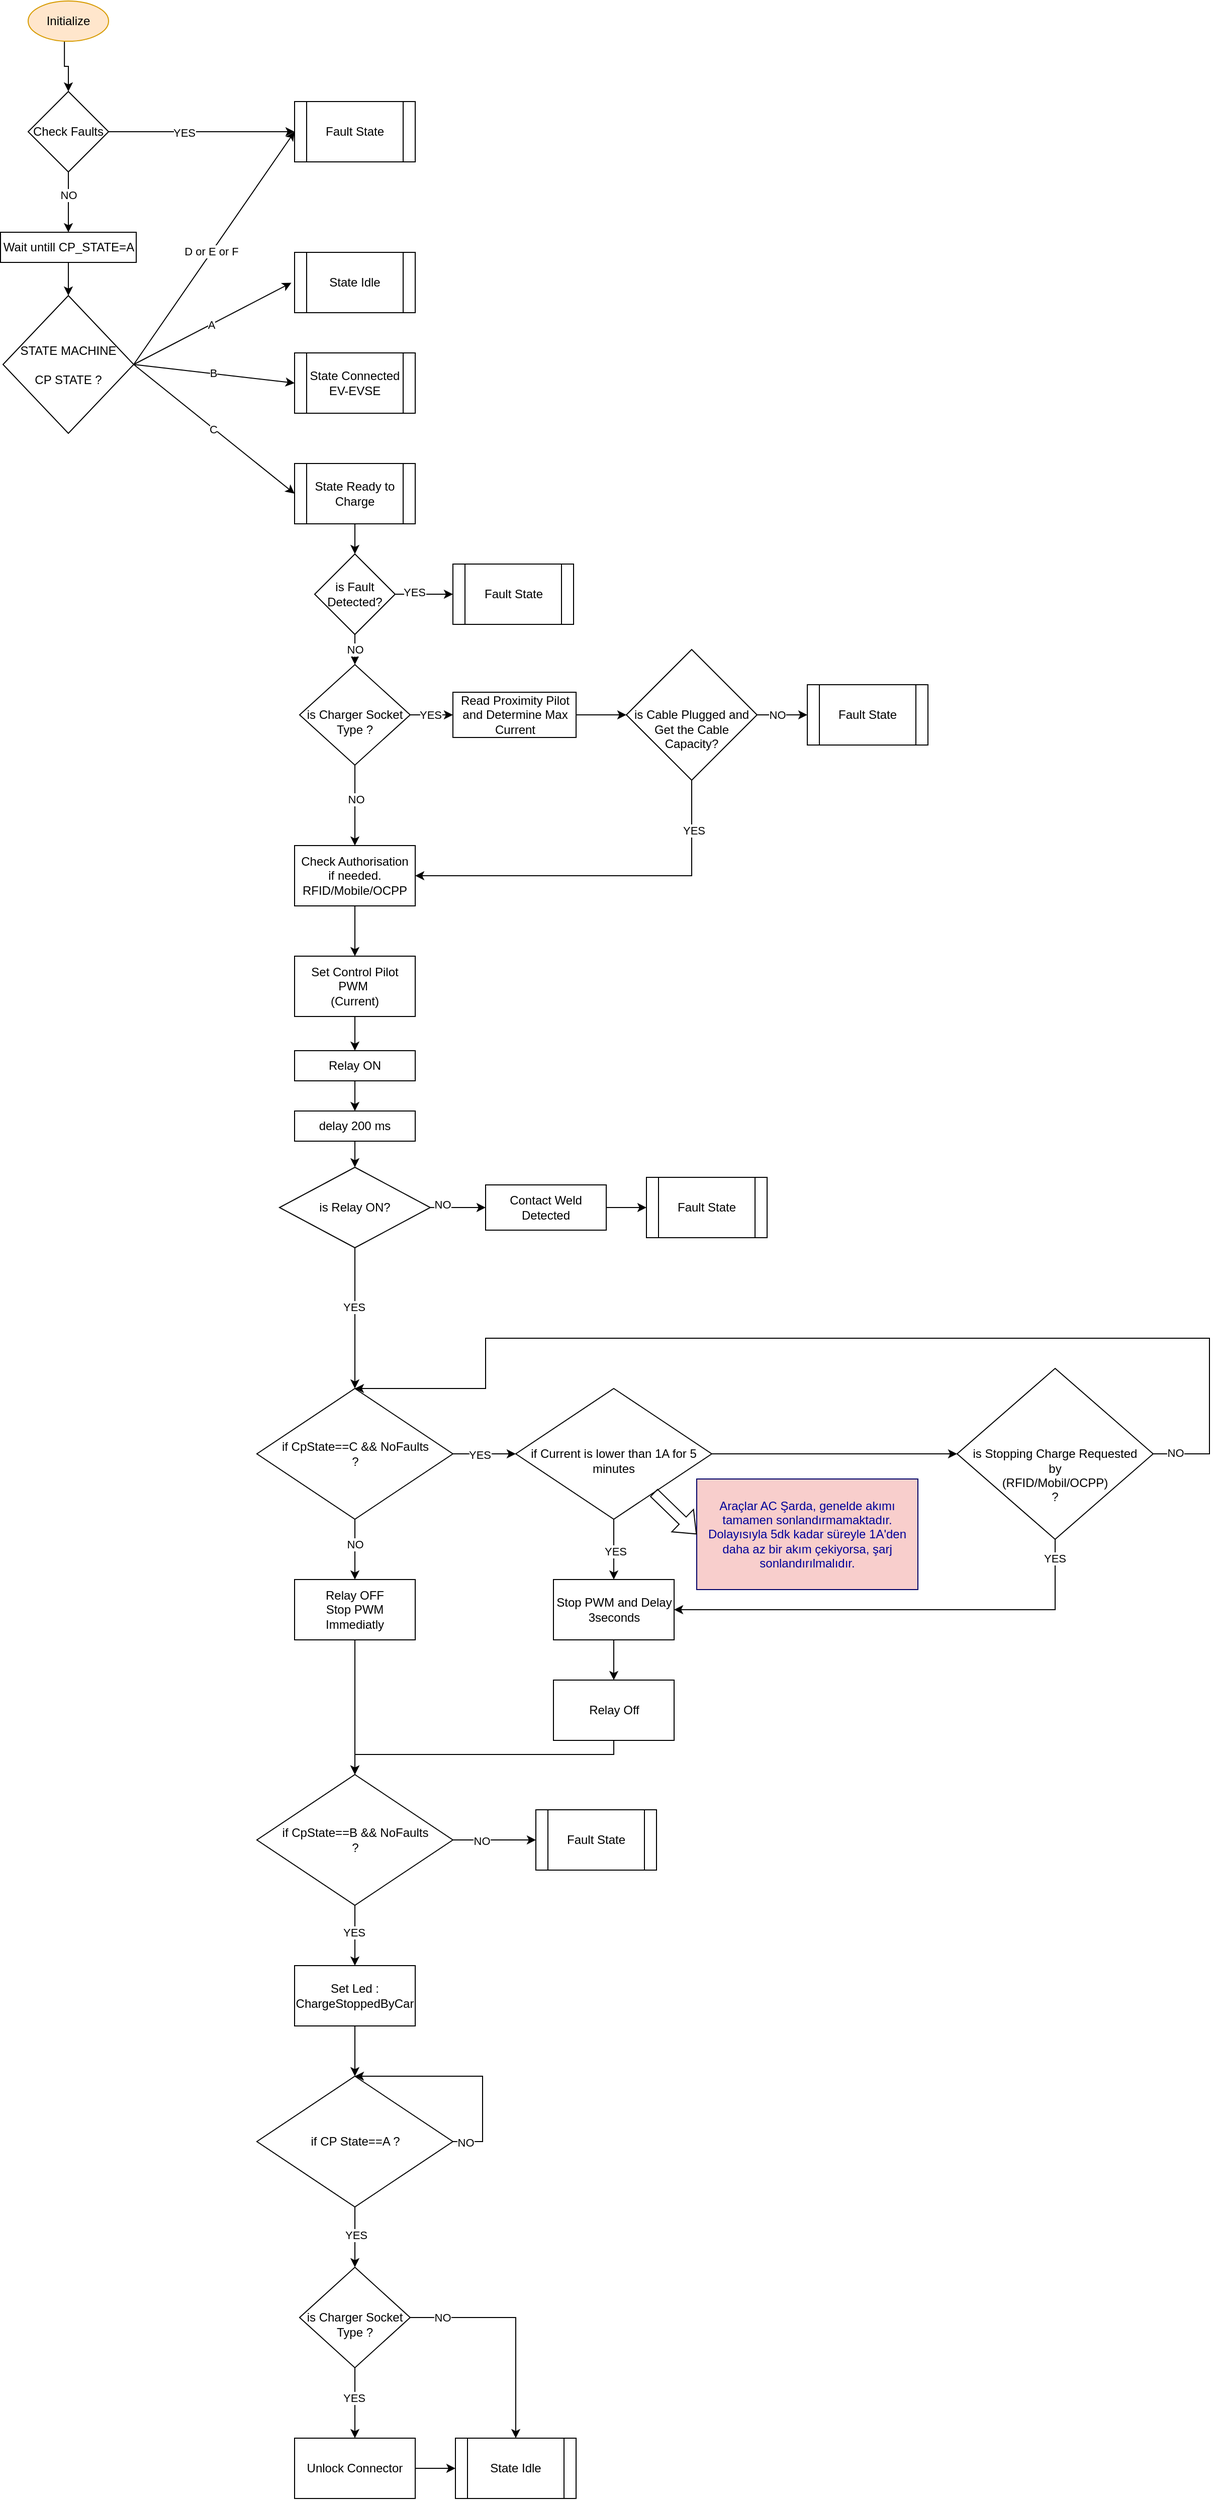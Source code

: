 <mxfile version="22.1.2" type="device">
  <diagram name="Page-1" id="e7e014a7-5840-1c2e-5031-d8a46d1fe8dd">
    <mxGraphModel dx="4727" dy="2760" grid="1" gridSize="10" guides="1" tooltips="1" connect="1" arrows="1" fold="1" page="1" pageScale="1" pageWidth="1169" pageHeight="826" background="none" math="0" shadow="0">
      <root>
        <mxCell id="0" />
        <mxCell id="1" parent="0" />
        <mxCell id="eojrtEOIy8Yx_9oJjPUe-49" style="edgeStyle=orthogonalEdgeStyle;rounded=0;orthogonalLoop=1;jettySize=auto;html=1;exitX=0.451;exitY=0.993;exitDx=0;exitDy=0;entryX=0.5;entryY=0;entryDx=0;entryDy=0;exitPerimeter=0;" parent="1" source="eojrtEOIy8Yx_9oJjPUe-69" target="eojrtEOIy8Yx_9oJjPUe-46" edge="1">
          <mxGeometry relative="1" as="geometry">
            <mxPoint x="285" y="90" as="sourcePoint" />
          </mxGeometry>
        </mxCell>
        <mxCell id="eojrtEOIy8Yx_9oJjPUe-44" value="State Idle" style="shape=process;whiteSpace=wrap;html=1;backgroundOutline=1;" parent="1" vertex="1">
          <mxGeometry x="510" y="290" width="120" height="60" as="geometry" />
        </mxCell>
        <mxCell id="eojrtEOIy8Yx_9oJjPUe-46" value="Check Faults" style="rhombus;whiteSpace=wrap;html=1;" parent="1" vertex="1">
          <mxGeometry x="245" y="130" width="80" height="80" as="geometry" />
        </mxCell>
        <mxCell id="eojrtEOIy8Yx_9oJjPUe-50" value="Fault State" style="shape=process;whiteSpace=wrap;html=1;backgroundOutline=1;" parent="1" vertex="1">
          <mxGeometry x="510" y="140" width="120" height="60" as="geometry" />
        </mxCell>
        <mxCell id="eojrtEOIy8Yx_9oJjPUe-51" value="" style="endArrow=classic;html=1;rounded=0;exitX=1;exitY=0.5;exitDx=0;exitDy=0;entryX=0;entryY=0.5;entryDx=0;entryDy=0;" parent="1" source="eojrtEOIy8Yx_9oJjPUe-46" target="eojrtEOIy8Yx_9oJjPUe-50" edge="1">
          <mxGeometry width="50" height="50" relative="1" as="geometry">
            <mxPoint x="450" y="210" as="sourcePoint" />
            <mxPoint x="500" y="160" as="targetPoint" />
          </mxGeometry>
        </mxCell>
        <mxCell id="eojrtEOIy8Yx_9oJjPUe-52" value="YES" style="edgeLabel;html=1;align=center;verticalAlign=middle;resizable=0;points=[];" parent="eojrtEOIy8Yx_9oJjPUe-51" vertex="1" connectable="0">
          <mxGeometry x="-0.191" y="-1" relative="1" as="geometry">
            <mxPoint as="offset" />
          </mxGeometry>
        </mxCell>
        <mxCell id="eojrtEOIy8Yx_9oJjPUe-53" value="STATE MACHINE&lt;br&gt;&lt;br&gt;CP STATE ?" style="rhombus;whiteSpace=wrap;html=1;" parent="1" vertex="1">
          <mxGeometry x="220" y="333" width="130" height="137" as="geometry" />
        </mxCell>
        <mxCell id="eojrtEOIy8Yx_9oJjPUe-54" value="" style="endArrow=classic;html=1;rounded=0;exitX=0.5;exitY=1;exitDx=0;exitDy=0;entryX=0.5;entryY=0;entryDx=0;entryDy=0;" parent="1" source="eojrtEOIy8Yx_9oJjPUe-46" target="eojrtEOIy8Yx_9oJjPUe-57" edge="1">
          <mxGeometry width="50" height="50" relative="1" as="geometry">
            <mxPoint x="430" y="210" as="sourcePoint" />
            <mxPoint x="480" y="160" as="targetPoint" />
          </mxGeometry>
        </mxCell>
        <mxCell id="eojrtEOIy8Yx_9oJjPUe-70" value="NO" style="edgeLabel;html=1;align=center;verticalAlign=middle;resizable=0;points=[];" parent="eojrtEOIy8Yx_9oJjPUe-54" vertex="1" connectable="0">
          <mxGeometry x="-0.23" relative="1" as="geometry">
            <mxPoint as="offset" />
          </mxGeometry>
        </mxCell>
        <mxCell id="eojrtEOIy8Yx_9oJjPUe-55" value="State Connected&lt;br&gt;EV-EVSE" style="shape=process;whiteSpace=wrap;html=1;backgroundOutline=1;" parent="1" vertex="1">
          <mxGeometry x="510" y="390" width="120" height="60" as="geometry" />
        </mxCell>
        <mxCell id="eojrtEOIy8Yx_9oJjPUe-57" value="Wait untill CP_STATE=A" style="rounded=0;whiteSpace=wrap;html=1;" parent="1" vertex="1">
          <mxGeometry x="217.5" y="270" width="135" height="30" as="geometry" />
        </mxCell>
        <mxCell id="eojrtEOIy8Yx_9oJjPUe-58" value="" style="endArrow=classic;html=1;rounded=0;entryX=0.5;entryY=0;entryDx=0;entryDy=0;exitX=0.5;exitY=1;exitDx=0;exitDy=0;" parent="1" source="eojrtEOIy8Yx_9oJjPUe-57" target="eojrtEOIy8Yx_9oJjPUe-53" edge="1">
          <mxGeometry width="50" height="50" relative="1" as="geometry">
            <mxPoint x="200" y="380" as="sourcePoint" />
            <mxPoint x="250" y="330" as="targetPoint" />
          </mxGeometry>
        </mxCell>
        <mxCell id="eojrtEOIy8Yx_9oJjPUe-59" value="" style="endArrow=classic;html=1;rounded=0;exitX=1;exitY=0.5;exitDx=0;exitDy=0;entryX=-0.027;entryY=0.505;entryDx=0;entryDy=0;entryPerimeter=0;" parent="1" source="eojrtEOIy8Yx_9oJjPUe-53" target="eojrtEOIy8Yx_9oJjPUe-44" edge="1">
          <mxGeometry width="50" height="50" relative="1" as="geometry">
            <mxPoint x="430" y="440" as="sourcePoint" />
            <mxPoint x="480" y="390" as="targetPoint" />
          </mxGeometry>
        </mxCell>
        <mxCell id="eojrtEOIy8Yx_9oJjPUe-60" value="A" style="edgeLabel;html=1;align=center;verticalAlign=middle;resizable=0;points=[];" parent="eojrtEOIy8Yx_9oJjPUe-59" vertex="1" connectable="0">
          <mxGeometry x="-0.025" relative="1" as="geometry">
            <mxPoint as="offset" />
          </mxGeometry>
        </mxCell>
        <mxCell id="eojrtEOIy8Yx_9oJjPUe-61" value="" style="endArrow=classic;html=1;rounded=0;exitX=1;exitY=0.5;exitDx=0;exitDy=0;entryX=0;entryY=0.5;entryDx=0;entryDy=0;" parent="1" source="eojrtEOIy8Yx_9oJjPUe-53" target="eojrtEOIy8Yx_9oJjPUe-55" edge="1">
          <mxGeometry width="50" height="50" relative="1" as="geometry">
            <mxPoint x="430" y="440" as="sourcePoint" />
            <mxPoint x="480" y="390" as="targetPoint" />
          </mxGeometry>
        </mxCell>
        <mxCell id="eojrtEOIy8Yx_9oJjPUe-62" value="B" style="edgeLabel;html=1;align=center;verticalAlign=middle;resizable=0;points=[];" parent="eojrtEOIy8Yx_9oJjPUe-61" vertex="1" connectable="0">
          <mxGeometry x="-0.022" y="1" relative="1" as="geometry">
            <mxPoint as="offset" />
          </mxGeometry>
        </mxCell>
        <mxCell id="eojrtEOIy8Yx_9oJjPUe-63" value="State Ready to Charge" style="shape=process;whiteSpace=wrap;html=1;backgroundOutline=1;" parent="1" vertex="1">
          <mxGeometry x="510" y="500" width="120" height="60" as="geometry" />
        </mxCell>
        <mxCell id="eojrtEOIy8Yx_9oJjPUe-64" value="" style="endArrow=classic;html=1;rounded=0;entryX=0;entryY=0.5;entryDx=0;entryDy=0;exitX=1;exitY=0.5;exitDx=0;exitDy=0;" parent="1" source="eojrtEOIy8Yx_9oJjPUe-53" target="eojrtEOIy8Yx_9oJjPUe-63" edge="1">
          <mxGeometry width="50" height="50" relative="1" as="geometry">
            <mxPoint x="430" y="440" as="sourcePoint" />
            <mxPoint x="480" y="390" as="targetPoint" />
          </mxGeometry>
        </mxCell>
        <mxCell id="eojrtEOIy8Yx_9oJjPUe-65" value="C" style="edgeLabel;html=1;align=center;verticalAlign=middle;resizable=0;points=[];" parent="eojrtEOIy8Yx_9oJjPUe-64" vertex="1" connectable="0">
          <mxGeometry x="-0.012" y="-1" relative="1" as="geometry">
            <mxPoint as="offset" />
          </mxGeometry>
        </mxCell>
        <mxCell id="eojrtEOIy8Yx_9oJjPUe-66" value="" style="endArrow=classic;html=1;rounded=0;entryX=0;entryY=0.5;entryDx=0;entryDy=0;exitX=1;exitY=0.5;exitDx=0;exitDy=0;" parent="1" source="eojrtEOIy8Yx_9oJjPUe-53" target="eojrtEOIy8Yx_9oJjPUe-50" edge="1">
          <mxGeometry width="50" height="50" relative="1" as="geometry">
            <mxPoint x="330" y="370" as="sourcePoint" />
            <mxPoint x="480" y="240" as="targetPoint" />
          </mxGeometry>
        </mxCell>
        <mxCell id="eojrtEOIy8Yx_9oJjPUe-67" value="D or E or F" style="edgeLabel;html=1;align=center;verticalAlign=middle;resizable=0;points=[];" parent="eojrtEOIy8Yx_9oJjPUe-66" vertex="1" connectable="0">
          <mxGeometry x="-0.03" y="1" relative="1" as="geometry">
            <mxPoint as="offset" />
          </mxGeometry>
        </mxCell>
        <mxCell id="eojrtEOIy8Yx_9oJjPUe-69" value="Initialize" style="ellipse;whiteSpace=wrap;html=1;fillColor=#ffe6cc;strokeColor=#d79b00;" parent="1" vertex="1">
          <mxGeometry x="245" y="40" width="80" height="40" as="geometry" />
        </mxCell>
        <mxCell id="i3DfLq47F6rvfDzdgGIx-12" style="edgeStyle=orthogonalEdgeStyle;rounded=0;orthogonalLoop=1;jettySize=auto;html=1;entryX=0;entryY=0.5;entryDx=0;entryDy=0;" parent="1" source="eojrtEOIy8Yx_9oJjPUe-71" target="i3DfLq47F6rvfDzdgGIx-11" edge="1">
          <mxGeometry relative="1" as="geometry" />
        </mxCell>
        <mxCell id="i3DfLq47F6rvfDzdgGIx-48" value="YES" style="edgeLabel;html=1;align=center;verticalAlign=middle;resizable=0;points=[];" parent="i3DfLq47F6rvfDzdgGIx-12" vertex="1" connectable="0">
          <mxGeometry x="-0.351" y="2" relative="1" as="geometry">
            <mxPoint as="offset" />
          </mxGeometry>
        </mxCell>
        <mxCell id="i3DfLq47F6rvfDzdgGIx-14" style="edgeStyle=orthogonalEdgeStyle;rounded=0;orthogonalLoop=1;jettySize=auto;html=1;entryX=0.5;entryY=0;entryDx=0;entryDy=0;" parent="1" source="eojrtEOIy8Yx_9oJjPUe-71" target="i3DfLq47F6rvfDzdgGIx-13" edge="1">
          <mxGeometry relative="1" as="geometry" />
        </mxCell>
        <mxCell id="i3DfLq47F6rvfDzdgGIx-47" value="NO" style="edgeLabel;html=1;align=center;verticalAlign=middle;resizable=0;points=[];" parent="i3DfLq47F6rvfDzdgGIx-14" vertex="1" connectable="0">
          <mxGeometry x="0.63" relative="1" as="geometry">
            <mxPoint y="-6" as="offset" />
          </mxGeometry>
        </mxCell>
        <mxCell id="eojrtEOIy8Yx_9oJjPUe-71" value="is Fault Detected?" style="rhombus;whiteSpace=wrap;html=1;" parent="1" vertex="1">
          <mxGeometry x="530" y="590" width="80" height="80" as="geometry" />
        </mxCell>
        <mxCell id="eojrtEOIy8Yx_9oJjPUe-72" value="" style="endArrow=classic;html=1;rounded=0;exitX=0.5;exitY=1;exitDx=0;exitDy=0;entryX=0.5;entryY=0;entryDx=0;entryDy=0;" parent="1" source="eojrtEOIy8Yx_9oJjPUe-63" target="eojrtEOIy8Yx_9oJjPUe-71" edge="1">
          <mxGeometry width="50" height="50" relative="1" as="geometry">
            <mxPoint x="440" y="640" as="sourcePoint" />
            <mxPoint x="490" y="590" as="targetPoint" />
          </mxGeometry>
        </mxCell>
        <mxCell id="eojrtEOIy8Yx_9oJjPUe-73" value="Relay ON" style="rounded=0;whiteSpace=wrap;html=1;" parent="1" vertex="1">
          <mxGeometry x="510" y="1084" width="120" height="30" as="geometry" />
        </mxCell>
        <mxCell id="i3DfLq47F6rvfDzdgGIx-2" style="edgeStyle=orthogonalEdgeStyle;rounded=0;orthogonalLoop=1;jettySize=auto;html=1;entryX=0.5;entryY=0;entryDx=0;entryDy=0;" parent="1" source="eojrtEOIy8Yx_9oJjPUe-75" target="eojrtEOIy8Yx_9oJjPUe-73" edge="1">
          <mxGeometry relative="1" as="geometry" />
        </mxCell>
        <mxCell id="eojrtEOIy8Yx_9oJjPUe-75" value="Set Control Pilot PWM&amp;nbsp;&lt;br&gt;(Current)" style="rounded=0;whiteSpace=wrap;html=1;" parent="1" vertex="1">
          <mxGeometry x="510" y="990" width="120" height="60" as="geometry" />
        </mxCell>
        <mxCell id="eojrtEOIy8Yx_9oJjPUe-78" value="delay 200 ms" style="rounded=0;whiteSpace=wrap;html=1;" parent="1" vertex="1">
          <mxGeometry x="510" y="1144" width="120" height="30" as="geometry" />
        </mxCell>
        <mxCell id="i3DfLq47F6rvfDzdgGIx-3" style="edgeStyle=orthogonalEdgeStyle;rounded=0;orthogonalLoop=1;jettySize=auto;html=1;entryX=0.5;entryY=0;entryDx=0;entryDy=0;" parent="1" source="eojrtEOIy8Yx_9oJjPUe-80" target="eojrtEOIy8Yx_9oJjPUe-82" edge="1">
          <mxGeometry relative="1" as="geometry" />
        </mxCell>
        <mxCell id="i3DfLq47F6rvfDzdgGIx-4" value="YES" style="edgeLabel;html=1;align=center;verticalAlign=middle;resizable=0;points=[];" parent="i3DfLq47F6rvfDzdgGIx-3" vertex="1" connectable="0">
          <mxGeometry x="-0.167" y="-1" relative="1" as="geometry">
            <mxPoint as="offset" />
          </mxGeometry>
        </mxCell>
        <mxCell id="i3DfLq47F6rvfDzdgGIx-6" style="edgeStyle=orthogonalEdgeStyle;rounded=0;orthogonalLoop=1;jettySize=auto;html=1;exitX=1;exitY=0.5;exitDx=0;exitDy=0;entryX=0;entryY=0.5;entryDx=0;entryDy=0;" parent="1" source="eojrtEOIy8Yx_9oJjPUe-80" target="i3DfLq47F6rvfDzdgGIx-5" edge="1">
          <mxGeometry relative="1" as="geometry" />
        </mxCell>
        <mxCell id="i3DfLq47F6rvfDzdgGIx-7" value="NO" style="edgeLabel;html=1;align=center;verticalAlign=middle;resizable=0;points=[];" parent="i3DfLq47F6rvfDzdgGIx-6" vertex="1" connectable="0">
          <mxGeometry x="-0.564" y="3" relative="1" as="geometry">
            <mxPoint as="offset" />
          </mxGeometry>
        </mxCell>
        <mxCell id="eojrtEOIy8Yx_9oJjPUe-80" value="is Relay ON?" style="rhombus;whiteSpace=wrap;html=1;" parent="1" vertex="1">
          <mxGeometry x="495" y="1200" width="150" height="80" as="geometry" />
        </mxCell>
        <mxCell id="eojrtEOIy8Yx_9oJjPUe-82" value="if CpState==C &amp;amp;&amp;amp; NoFaults&lt;br&gt;?" style="rhombus;whiteSpace=wrap;html=1;" parent="1" vertex="1">
          <mxGeometry x="472.5" y="1420" width="195" height="130" as="geometry" />
        </mxCell>
        <mxCell id="i3DfLq47F6rvfDzdgGIx-29" style="edgeStyle=orthogonalEdgeStyle;rounded=0;orthogonalLoop=1;jettySize=auto;html=1;entryX=0.5;entryY=0;entryDx=0;entryDy=0;" parent="1" source="eojrtEOIy8Yx_9oJjPUe-86" target="i3DfLq47F6rvfDzdgGIx-28" edge="1">
          <mxGeometry relative="1" as="geometry" />
        </mxCell>
        <mxCell id="eojrtEOIy8Yx_9oJjPUe-86" value="Relay OFF&lt;br&gt;Stop PWM&lt;br&gt;Immediatly" style="rounded=0;whiteSpace=wrap;html=1;" parent="1" vertex="1">
          <mxGeometry x="510" y="1610" width="120" height="60" as="geometry" />
        </mxCell>
        <mxCell id="eojrtEOIy8Yx_9oJjPUe-87" value="" style="endArrow=classic;html=1;rounded=0;entryX=0.5;entryY=0;entryDx=0;entryDy=0;exitX=0.5;exitY=1;exitDx=0;exitDy=0;" parent="1" source="eojrtEOIy8Yx_9oJjPUe-82" target="eojrtEOIy8Yx_9oJjPUe-86" edge="1">
          <mxGeometry width="50" height="50" relative="1" as="geometry">
            <mxPoint x="390" y="1630" as="sourcePoint" />
            <mxPoint x="440" y="1580" as="targetPoint" />
          </mxGeometry>
        </mxCell>
        <mxCell id="eojrtEOIy8Yx_9oJjPUe-88" value="NO" style="edgeLabel;html=1;align=center;verticalAlign=middle;resizable=0;points=[];" parent="eojrtEOIy8Yx_9oJjPUe-87" vertex="1" connectable="0">
          <mxGeometry x="-0.183" relative="1" as="geometry">
            <mxPoint as="offset" />
          </mxGeometry>
        </mxCell>
        <mxCell id="eojrtEOIy8Yx_9oJjPUe-89" value="" style="endArrow=classic;html=1;rounded=0;exitX=0.5;exitY=1;exitDx=0;exitDy=0;" parent="1" source="eojrtEOIy8Yx_9oJjPUe-78" target="eojrtEOIy8Yx_9oJjPUe-80" edge="1">
          <mxGeometry width="50" height="50" relative="1" as="geometry">
            <mxPoint x="420" y="1290" as="sourcePoint" />
            <mxPoint x="470" y="1240" as="targetPoint" />
          </mxGeometry>
        </mxCell>
        <mxCell id="eojrtEOIy8Yx_9oJjPUe-90" value="" style="endArrow=classic;html=1;rounded=0;entryX=0.5;entryY=0;entryDx=0;entryDy=0;exitX=0.5;exitY=1;exitDx=0;exitDy=0;" parent="1" source="eojrtEOIy8Yx_9oJjPUe-73" target="eojrtEOIy8Yx_9oJjPUe-78" edge="1">
          <mxGeometry width="50" height="50" relative="1" as="geometry">
            <mxPoint x="430" y="1194" as="sourcePoint" />
            <mxPoint x="480" y="1144" as="targetPoint" />
          </mxGeometry>
        </mxCell>
        <mxCell id="K2eSfXFLLXVr9cj5jHWD-2" style="edgeStyle=orthogonalEdgeStyle;rounded=0;orthogonalLoop=1;jettySize=auto;html=1;entryX=0.5;entryY=0;entryDx=0;entryDy=0;" edge="1" parent="1" source="eojrtEOIy8Yx_9oJjPUe-94" target="K2eSfXFLLXVr9cj5jHWD-1">
          <mxGeometry relative="1" as="geometry" />
        </mxCell>
        <mxCell id="K2eSfXFLLXVr9cj5jHWD-8" value="YES" style="edgeLabel;html=1;align=center;verticalAlign=middle;resizable=0;points=[];" vertex="1" connectable="0" parent="K2eSfXFLLXVr9cj5jHWD-2">
          <mxGeometry x="0.058" y="1" relative="1" as="geometry">
            <mxPoint as="offset" />
          </mxGeometry>
        </mxCell>
        <mxCell id="K2eSfXFLLXVr9cj5jHWD-9" style="edgeStyle=orthogonalEdgeStyle;rounded=0;orthogonalLoop=1;jettySize=auto;html=1;exitX=1;exitY=0.5;exitDx=0;exitDy=0;entryX=0;entryY=0.5;entryDx=0;entryDy=0;" edge="1" parent="1" source="eojrtEOIy8Yx_9oJjPUe-94" target="K2eSfXFLLXVr9cj5jHWD-7">
          <mxGeometry relative="1" as="geometry" />
        </mxCell>
        <mxCell id="eojrtEOIy8Yx_9oJjPUe-94" value="&lt;br&gt;if Current is lower than 1A for 5 minutes" style="rhombus;whiteSpace=wrap;html=1;" parent="1" vertex="1">
          <mxGeometry x="730" y="1420" width="195" height="130" as="geometry" />
        </mxCell>
        <mxCell id="eojrtEOIy8Yx_9oJjPUe-95" value="" style="endArrow=classic;html=1;rounded=0;exitX=1;exitY=0.5;exitDx=0;exitDy=0;entryX=0;entryY=0.5;entryDx=0;entryDy=0;" parent="1" source="eojrtEOIy8Yx_9oJjPUe-82" target="eojrtEOIy8Yx_9oJjPUe-94" edge="1">
          <mxGeometry width="50" height="50" relative="1" as="geometry">
            <mxPoint x="670" y="1470" as="sourcePoint" />
            <mxPoint x="720" y="1420" as="targetPoint" />
          </mxGeometry>
        </mxCell>
        <mxCell id="eojrtEOIy8Yx_9oJjPUe-96" value="YES" style="edgeLabel;html=1;align=center;verticalAlign=middle;resizable=0;points=[];" parent="eojrtEOIy8Yx_9oJjPUe-95" vertex="1" connectable="0">
          <mxGeometry x="-0.16" y="-1" relative="1" as="geometry">
            <mxPoint as="offset" />
          </mxGeometry>
        </mxCell>
        <mxCell id="ByAJU4TrP-tfpIBIc6Uk-1" value="&lt;font color=&quot;#000099&quot;&gt;Araçlar AC Şarda, genelde akımı tamamen sonlandırmamaktadır. Dolayısıyla 5dk kadar süreyle 1A&#39;den daha az bir akım çekiyorsa, şarj sonlandırılmalıdır.&lt;/font&gt;" style="text;html=1;strokeColor=#000066;fillColor=#f8cecc;align=center;verticalAlign=middle;whiteSpace=wrap;rounded=0;" parent="1" vertex="1">
          <mxGeometry x="910" y="1510" width="220" height="110" as="geometry" />
        </mxCell>
        <mxCell id="i3DfLq47F6rvfDzdgGIx-9" value="" style="edgeStyle=orthogonalEdgeStyle;rounded=0;orthogonalLoop=1;jettySize=auto;html=1;entryX=0;entryY=0.5;entryDx=0;entryDy=0;" parent="1" source="i3DfLq47F6rvfDzdgGIx-5" target="i3DfLq47F6rvfDzdgGIx-10" edge="1">
          <mxGeometry relative="1" as="geometry">
            <mxPoint x="900" y="1240" as="targetPoint" />
          </mxGeometry>
        </mxCell>
        <mxCell id="i3DfLq47F6rvfDzdgGIx-5" value="Contact Weld Detected" style="rounded=0;whiteSpace=wrap;html=1;" parent="1" vertex="1">
          <mxGeometry x="700" y="1217.5" width="120" height="45" as="geometry" />
        </mxCell>
        <mxCell id="i3DfLq47F6rvfDzdgGIx-10" value="Fault State" style="shape=process;whiteSpace=wrap;html=1;backgroundOutline=1;" parent="1" vertex="1">
          <mxGeometry x="860" y="1210" width="120" height="60" as="geometry" />
        </mxCell>
        <mxCell id="i3DfLq47F6rvfDzdgGIx-11" value="Fault State" style="shape=process;whiteSpace=wrap;html=1;backgroundOutline=1;" parent="1" vertex="1">
          <mxGeometry x="667.5" y="600" width="120" height="60" as="geometry" />
        </mxCell>
        <mxCell id="i3DfLq47F6rvfDzdgGIx-18" style="edgeStyle=orthogonalEdgeStyle;rounded=0;orthogonalLoop=1;jettySize=auto;html=1;entryX=0;entryY=0.5;entryDx=0;entryDy=0;" parent="1" source="i3DfLq47F6rvfDzdgGIx-13" target="i3DfLq47F6rvfDzdgGIx-17" edge="1">
          <mxGeometry relative="1" as="geometry" />
        </mxCell>
        <mxCell id="i3DfLq47F6rvfDzdgGIx-19" value="YES" style="edgeLabel;html=1;align=center;verticalAlign=middle;resizable=0;points=[];" parent="i3DfLq47F6rvfDzdgGIx-18" vertex="1" connectable="0">
          <mxGeometry x="0.419" relative="1" as="geometry">
            <mxPoint x="-10" as="offset" />
          </mxGeometry>
        </mxCell>
        <mxCell id="i3DfLq47F6rvfDzdgGIx-55" style="edgeStyle=orthogonalEdgeStyle;rounded=0;orthogonalLoop=1;jettySize=auto;html=1;entryX=0.5;entryY=0;entryDx=0;entryDy=0;" parent="1" source="i3DfLq47F6rvfDzdgGIx-13" target="i3DfLq47F6rvfDzdgGIx-54" edge="1">
          <mxGeometry relative="1" as="geometry" />
        </mxCell>
        <mxCell id="i3DfLq47F6rvfDzdgGIx-56" value="NO" style="edgeLabel;html=1;align=center;verticalAlign=middle;resizable=0;points=[];" parent="i3DfLq47F6rvfDzdgGIx-55" vertex="1" connectable="0">
          <mxGeometry x="-0.167" y="1" relative="1" as="geometry">
            <mxPoint as="offset" />
          </mxGeometry>
        </mxCell>
        <mxCell id="i3DfLq47F6rvfDzdgGIx-13" value="&lt;br&gt;is Charger Socket Type ?" style="rhombus;whiteSpace=wrap;html=1;" parent="1" vertex="1">
          <mxGeometry x="515" y="700" width="110" height="100" as="geometry" />
        </mxCell>
        <mxCell id="i3DfLq47F6rvfDzdgGIx-22" style="edgeStyle=orthogonalEdgeStyle;rounded=0;orthogonalLoop=1;jettySize=auto;html=1;entryX=0;entryY=0.5;entryDx=0;entryDy=0;" parent="1" source="i3DfLq47F6rvfDzdgGIx-17" target="i3DfLq47F6rvfDzdgGIx-21" edge="1">
          <mxGeometry relative="1" as="geometry" />
        </mxCell>
        <mxCell id="i3DfLq47F6rvfDzdgGIx-17" value="Read Proximity Pilot&lt;br&gt;and Determine Max Current" style="rounded=0;whiteSpace=wrap;html=1;" parent="1" vertex="1">
          <mxGeometry x="667.5" y="727.5" width="122.5" height="45" as="geometry" />
        </mxCell>
        <mxCell id="i3DfLq47F6rvfDzdgGIx-26" style="edgeStyle=orthogonalEdgeStyle;rounded=0;orthogonalLoop=1;jettySize=auto;html=1;entryX=0;entryY=0.5;entryDx=0;entryDy=0;" parent="1" source="i3DfLq47F6rvfDzdgGIx-21" target="i3DfLq47F6rvfDzdgGIx-25" edge="1">
          <mxGeometry relative="1" as="geometry" />
        </mxCell>
        <mxCell id="i3DfLq47F6rvfDzdgGIx-27" value="NO" style="edgeLabel;html=1;align=center;verticalAlign=middle;resizable=0;points=[];" parent="i3DfLq47F6rvfDzdgGIx-26" vertex="1" connectable="0">
          <mxGeometry x="0.235" y="1" relative="1" as="geometry">
            <mxPoint x="-11" y="1" as="offset" />
          </mxGeometry>
        </mxCell>
        <mxCell id="i3DfLq47F6rvfDzdgGIx-58" style="edgeStyle=orthogonalEdgeStyle;rounded=0;orthogonalLoop=1;jettySize=auto;html=1;exitX=0.5;exitY=1;exitDx=0;exitDy=0;entryX=1;entryY=0.5;entryDx=0;entryDy=0;" parent="1" source="i3DfLq47F6rvfDzdgGIx-21" target="i3DfLq47F6rvfDzdgGIx-54" edge="1">
          <mxGeometry relative="1" as="geometry" />
        </mxCell>
        <mxCell id="i3DfLq47F6rvfDzdgGIx-59" value="YES" style="edgeLabel;html=1;align=center;verticalAlign=middle;resizable=0;points=[];" parent="i3DfLq47F6rvfDzdgGIx-58" vertex="1" connectable="0">
          <mxGeometry x="-0.73" y="2" relative="1" as="geometry">
            <mxPoint as="offset" />
          </mxGeometry>
        </mxCell>
        <mxCell id="i3DfLq47F6rvfDzdgGIx-21" value="&lt;br&gt;&lt;br&gt;is Cable Plugged and&lt;br&gt;Get the Cable Capacity?" style="rhombus;whiteSpace=wrap;html=1;" parent="1" vertex="1">
          <mxGeometry x="840" y="685" width="130" height="130" as="geometry" />
        </mxCell>
        <mxCell id="i3DfLq47F6rvfDzdgGIx-25" value="Fault State" style="shape=process;whiteSpace=wrap;html=1;backgroundOutline=1;" parent="1" vertex="1">
          <mxGeometry x="1020" y="720" width="120" height="60" as="geometry" />
        </mxCell>
        <mxCell id="i3DfLq47F6rvfDzdgGIx-32" style="edgeStyle=orthogonalEdgeStyle;rounded=0;orthogonalLoop=1;jettySize=auto;html=1;entryX=0.5;entryY=0;entryDx=0;entryDy=0;" parent="1" source="i3DfLq47F6rvfDzdgGIx-28" target="i3DfLq47F6rvfDzdgGIx-31" edge="1">
          <mxGeometry relative="1" as="geometry" />
        </mxCell>
        <mxCell id="i3DfLq47F6rvfDzdgGIx-33" value="YES" style="edgeLabel;html=1;align=center;verticalAlign=middle;resizable=0;points=[];" parent="i3DfLq47F6rvfDzdgGIx-32" vertex="1" connectable="0">
          <mxGeometry x="-0.11" y="-1" relative="1" as="geometry">
            <mxPoint as="offset" />
          </mxGeometry>
        </mxCell>
        <mxCell id="i3DfLq47F6rvfDzdgGIx-50" style="edgeStyle=orthogonalEdgeStyle;rounded=0;orthogonalLoop=1;jettySize=auto;html=1;entryX=0;entryY=0.5;entryDx=0;entryDy=0;" parent="1" source="i3DfLq47F6rvfDzdgGIx-28" target="i3DfLq47F6rvfDzdgGIx-49" edge="1">
          <mxGeometry relative="1" as="geometry" />
        </mxCell>
        <mxCell id="i3DfLq47F6rvfDzdgGIx-51" value="NO" style="edgeLabel;html=1;align=center;verticalAlign=middle;resizable=0;points=[];" parent="i3DfLq47F6rvfDzdgGIx-50" vertex="1" connectable="0">
          <mxGeometry x="-0.316" y="-1" relative="1" as="geometry">
            <mxPoint as="offset" />
          </mxGeometry>
        </mxCell>
        <mxCell id="i3DfLq47F6rvfDzdgGIx-28" value="if CpState==B &amp;amp;&amp;amp; NoFaults&lt;br&gt;?" style="rhombus;whiteSpace=wrap;html=1;" parent="1" vertex="1">
          <mxGeometry x="472.5" y="1804" width="195" height="130" as="geometry" />
        </mxCell>
        <mxCell id="i3DfLq47F6rvfDzdgGIx-35" style="edgeStyle=orthogonalEdgeStyle;rounded=0;orthogonalLoop=1;jettySize=auto;html=1;entryX=0.5;entryY=0;entryDx=0;entryDy=0;" parent="1" source="i3DfLq47F6rvfDzdgGIx-31" target="i3DfLq47F6rvfDzdgGIx-34" edge="1">
          <mxGeometry relative="1" as="geometry" />
        </mxCell>
        <mxCell id="i3DfLq47F6rvfDzdgGIx-31" value="Set Led : ChargeStoppedByCar" style="rounded=0;whiteSpace=wrap;html=1;" parent="1" vertex="1">
          <mxGeometry x="510" y="1994" width="120" height="60" as="geometry" />
        </mxCell>
        <mxCell id="i3DfLq47F6rvfDzdgGIx-37" style="edgeStyle=orthogonalEdgeStyle;rounded=0;orthogonalLoop=1;jettySize=auto;html=1;entryX=0.5;entryY=0;entryDx=0;entryDy=0;" parent="1" source="i3DfLq47F6rvfDzdgGIx-34" target="i3DfLq47F6rvfDzdgGIx-38" edge="1">
          <mxGeometry relative="1" as="geometry">
            <mxPoint x="570" y="2284" as="targetPoint" />
          </mxGeometry>
        </mxCell>
        <mxCell id="i3DfLq47F6rvfDzdgGIx-39" value="YES" style="edgeLabel;html=1;align=center;verticalAlign=middle;resizable=0;points=[];" parent="i3DfLq47F6rvfDzdgGIx-37" vertex="1" connectable="0">
          <mxGeometry x="-0.09" y="1" relative="1" as="geometry">
            <mxPoint as="offset" />
          </mxGeometry>
        </mxCell>
        <mxCell id="i3DfLq47F6rvfDzdgGIx-52" style="edgeStyle=orthogonalEdgeStyle;rounded=0;orthogonalLoop=1;jettySize=auto;html=1;entryX=0.5;entryY=0;entryDx=0;entryDy=0;exitX=1;exitY=0.5;exitDx=0;exitDy=0;" parent="1" source="i3DfLq47F6rvfDzdgGIx-34" target="i3DfLq47F6rvfDzdgGIx-34" edge="1">
          <mxGeometry relative="1" as="geometry">
            <mxPoint x="580" y="2104" as="targetPoint" />
            <mxPoint x="677.5" y="2169" as="sourcePoint" />
            <Array as="points">
              <mxPoint x="697" y="2169" />
              <mxPoint x="697" y="2104" />
            </Array>
          </mxGeometry>
        </mxCell>
        <mxCell id="i3DfLq47F6rvfDzdgGIx-53" value="NO" style="edgeLabel;html=1;align=center;verticalAlign=middle;resizable=0;points=[];" parent="i3DfLq47F6rvfDzdgGIx-52" vertex="1" connectable="0">
          <mxGeometry x="-0.449" relative="1" as="geometry">
            <mxPoint x="-17" y="32" as="offset" />
          </mxGeometry>
        </mxCell>
        <mxCell id="i3DfLq47F6rvfDzdgGIx-34" value="if CP State==A ?" style="rhombus;whiteSpace=wrap;html=1;" parent="1" vertex="1">
          <mxGeometry x="472.5" y="2104" width="195" height="130" as="geometry" />
        </mxCell>
        <mxCell id="i3DfLq47F6rvfDzdgGIx-41" value="" style="edgeStyle=orthogonalEdgeStyle;rounded=0;orthogonalLoop=1;jettySize=auto;html=1;" parent="1" source="i3DfLq47F6rvfDzdgGIx-38" target="i3DfLq47F6rvfDzdgGIx-40" edge="1">
          <mxGeometry relative="1" as="geometry" />
        </mxCell>
        <mxCell id="i3DfLq47F6rvfDzdgGIx-42" value="YES" style="edgeLabel;html=1;align=center;verticalAlign=middle;resizable=0;points=[];" parent="i3DfLq47F6rvfDzdgGIx-41" vertex="1" connectable="0">
          <mxGeometry x="-0.139" y="-1" relative="1" as="geometry">
            <mxPoint as="offset" />
          </mxGeometry>
        </mxCell>
        <mxCell id="i3DfLq47F6rvfDzdgGIx-45" style="edgeStyle=orthogonalEdgeStyle;rounded=0;orthogonalLoop=1;jettySize=auto;html=1;entryX=0.5;entryY=0;entryDx=0;entryDy=0;" parent="1" source="i3DfLq47F6rvfDzdgGIx-38" target="i3DfLq47F6rvfDzdgGIx-43" edge="1">
          <mxGeometry relative="1" as="geometry" />
        </mxCell>
        <mxCell id="i3DfLq47F6rvfDzdgGIx-46" value="NO" style="edgeLabel;html=1;align=center;verticalAlign=middle;resizable=0;points=[];" parent="i3DfLq47F6rvfDzdgGIx-45" vertex="1" connectable="0">
          <mxGeometry x="-0.722" relative="1" as="geometry">
            <mxPoint as="offset" />
          </mxGeometry>
        </mxCell>
        <mxCell id="i3DfLq47F6rvfDzdgGIx-38" value="&lt;br&gt;is Charger Socket Type ?" style="rhombus;whiteSpace=wrap;html=1;" parent="1" vertex="1">
          <mxGeometry x="515" y="2294" width="110" height="100" as="geometry" />
        </mxCell>
        <mxCell id="i3DfLq47F6rvfDzdgGIx-44" style="edgeStyle=orthogonalEdgeStyle;rounded=0;orthogonalLoop=1;jettySize=auto;html=1;entryX=0;entryY=0.5;entryDx=0;entryDy=0;" parent="1" source="i3DfLq47F6rvfDzdgGIx-40" target="i3DfLq47F6rvfDzdgGIx-43" edge="1">
          <mxGeometry relative="1" as="geometry" />
        </mxCell>
        <mxCell id="i3DfLq47F6rvfDzdgGIx-40" value="Unlock Connector" style="whiteSpace=wrap;html=1;" parent="1" vertex="1">
          <mxGeometry x="510" y="2464" width="120" height="60" as="geometry" />
        </mxCell>
        <mxCell id="i3DfLq47F6rvfDzdgGIx-43" value="State Idle" style="shape=process;whiteSpace=wrap;html=1;backgroundOutline=1;" parent="1" vertex="1">
          <mxGeometry x="670" y="2464" width="120" height="60" as="geometry" />
        </mxCell>
        <mxCell id="i3DfLq47F6rvfDzdgGIx-49" value="Fault State" style="shape=process;whiteSpace=wrap;html=1;backgroundOutline=1;" parent="1" vertex="1">
          <mxGeometry x="750" y="1839" width="120" height="60" as="geometry" />
        </mxCell>
        <mxCell id="i3DfLq47F6rvfDzdgGIx-57" style="edgeStyle=orthogonalEdgeStyle;rounded=0;orthogonalLoop=1;jettySize=auto;html=1;entryX=0.5;entryY=0;entryDx=0;entryDy=0;" parent="1" source="i3DfLq47F6rvfDzdgGIx-54" target="eojrtEOIy8Yx_9oJjPUe-75" edge="1">
          <mxGeometry relative="1" as="geometry" />
        </mxCell>
        <mxCell id="i3DfLq47F6rvfDzdgGIx-54" value="Check Authorisation&lt;br&gt;if needed.&lt;br&gt;RFID/Mobile/OCPP" style="rounded=0;whiteSpace=wrap;html=1;" parent="1" vertex="1">
          <mxGeometry x="510" y="880" width="120" height="60" as="geometry" />
        </mxCell>
        <mxCell id="K2eSfXFLLXVr9cj5jHWD-4" value="" style="edgeStyle=orthogonalEdgeStyle;rounded=0;orthogonalLoop=1;jettySize=auto;html=1;" edge="1" parent="1" source="K2eSfXFLLXVr9cj5jHWD-1" target="K2eSfXFLLXVr9cj5jHWD-3">
          <mxGeometry relative="1" as="geometry" />
        </mxCell>
        <mxCell id="K2eSfXFLLXVr9cj5jHWD-1" value="Stop PWM and Delay 3seconds" style="rounded=0;whiteSpace=wrap;html=1;" vertex="1" parent="1">
          <mxGeometry x="767.5" y="1610" width="120" height="60" as="geometry" />
        </mxCell>
        <mxCell id="K2eSfXFLLXVr9cj5jHWD-14" style="edgeStyle=orthogonalEdgeStyle;rounded=0;orthogonalLoop=1;jettySize=auto;html=1;exitX=0.5;exitY=1;exitDx=0;exitDy=0;" edge="1" parent="1" source="K2eSfXFLLXVr9cj5jHWD-3" target="i3DfLq47F6rvfDzdgGIx-28">
          <mxGeometry relative="1" as="geometry">
            <Array as="points">
              <mxPoint x="827" y="1784" />
              <mxPoint x="570" y="1784" />
            </Array>
          </mxGeometry>
        </mxCell>
        <mxCell id="K2eSfXFLLXVr9cj5jHWD-3" value="Relay Off" style="whiteSpace=wrap;html=1;rounded=0;" vertex="1" parent="1">
          <mxGeometry x="767.5" y="1710" width="120" height="60" as="geometry" />
        </mxCell>
        <mxCell id="K2eSfXFLLXVr9cj5jHWD-10" style="edgeStyle=orthogonalEdgeStyle;rounded=0;orthogonalLoop=1;jettySize=auto;html=1;exitX=0.5;exitY=1;exitDx=0;exitDy=0;entryX=1;entryY=0.5;entryDx=0;entryDy=0;" edge="1" parent="1" source="K2eSfXFLLXVr9cj5jHWD-7" target="K2eSfXFLLXVr9cj5jHWD-1">
          <mxGeometry relative="1" as="geometry" />
        </mxCell>
        <mxCell id="K2eSfXFLLXVr9cj5jHWD-11" value="YES" style="edgeLabel;html=1;align=center;verticalAlign=middle;resizable=0;points=[];" vertex="1" connectable="0" parent="K2eSfXFLLXVr9cj5jHWD-10">
          <mxGeometry x="-0.917" y="-1" relative="1" as="geometry">
            <mxPoint as="offset" />
          </mxGeometry>
        </mxCell>
        <mxCell id="K2eSfXFLLXVr9cj5jHWD-12" style="edgeStyle=orthogonalEdgeStyle;rounded=0;orthogonalLoop=1;jettySize=auto;html=1;exitX=1;exitY=0.5;exitDx=0;exitDy=0;entryX=0.5;entryY=0;entryDx=0;entryDy=0;" edge="1" parent="1" source="K2eSfXFLLXVr9cj5jHWD-7" target="eojrtEOIy8Yx_9oJjPUe-82">
          <mxGeometry relative="1" as="geometry">
            <Array as="points">
              <mxPoint x="1420" y="1485" />
              <mxPoint x="1420" y="1370" />
              <mxPoint x="700" y="1370" />
              <mxPoint x="700" y="1420" />
            </Array>
          </mxGeometry>
        </mxCell>
        <mxCell id="K2eSfXFLLXVr9cj5jHWD-13" value="NO" style="edgeLabel;html=1;align=center;verticalAlign=middle;resizable=0;points=[];" vertex="1" connectable="0" parent="K2eSfXFLLXVr9cj5jHWD-12">
          <mxGeometry x="-0.96" y="1" relative="1" as="geometry">
            <mxPoint as="offset" />
          </mxGeometry>
        </mxCell>
        <mxCell id="K2eSfXFLLXVr9cj5jHWD-7" value="&lt;br&gt;&lt;br&gt;&lt;br&gt;is Stopping Charge Requested &lt;br&gt;by&lt;br&gt;(RFID/Mobil/OCPP)&lt;br&gt;?" style="rhombus;whiteSpace=wrap;html=1;" vertex="1" parent="1">
          <mxGeometry x="1169" y="1400" width="195" height="170" as="geometry" />
        </mxCell>
        <mxCell id="K2eSfXFLLXVr9cj5jHWD-15" value="" style="shape=flexArrow;endArrow=classic;html=1;rounded=0;entryX=0;entryY=0.5;entryDx=0;entryDy=0;" edge="1" parent="1" source="eojrtEOIy8Yx_9oJjPUe-94" target="ByAJU4TrP-tfpIBIc6Uk-1">
          <mxGeometry width="50" height="50" relative="1" as="geometry">
            <mxPoint x="630" y="1680" as="sourcePoint" />
            <mxPoint x="680" y="1630" as="targetPoint" />
          </mxGeometry>
        </mxCell>
      </root>
    </mxGraphModel>
  </diagram>
</mxfile>
